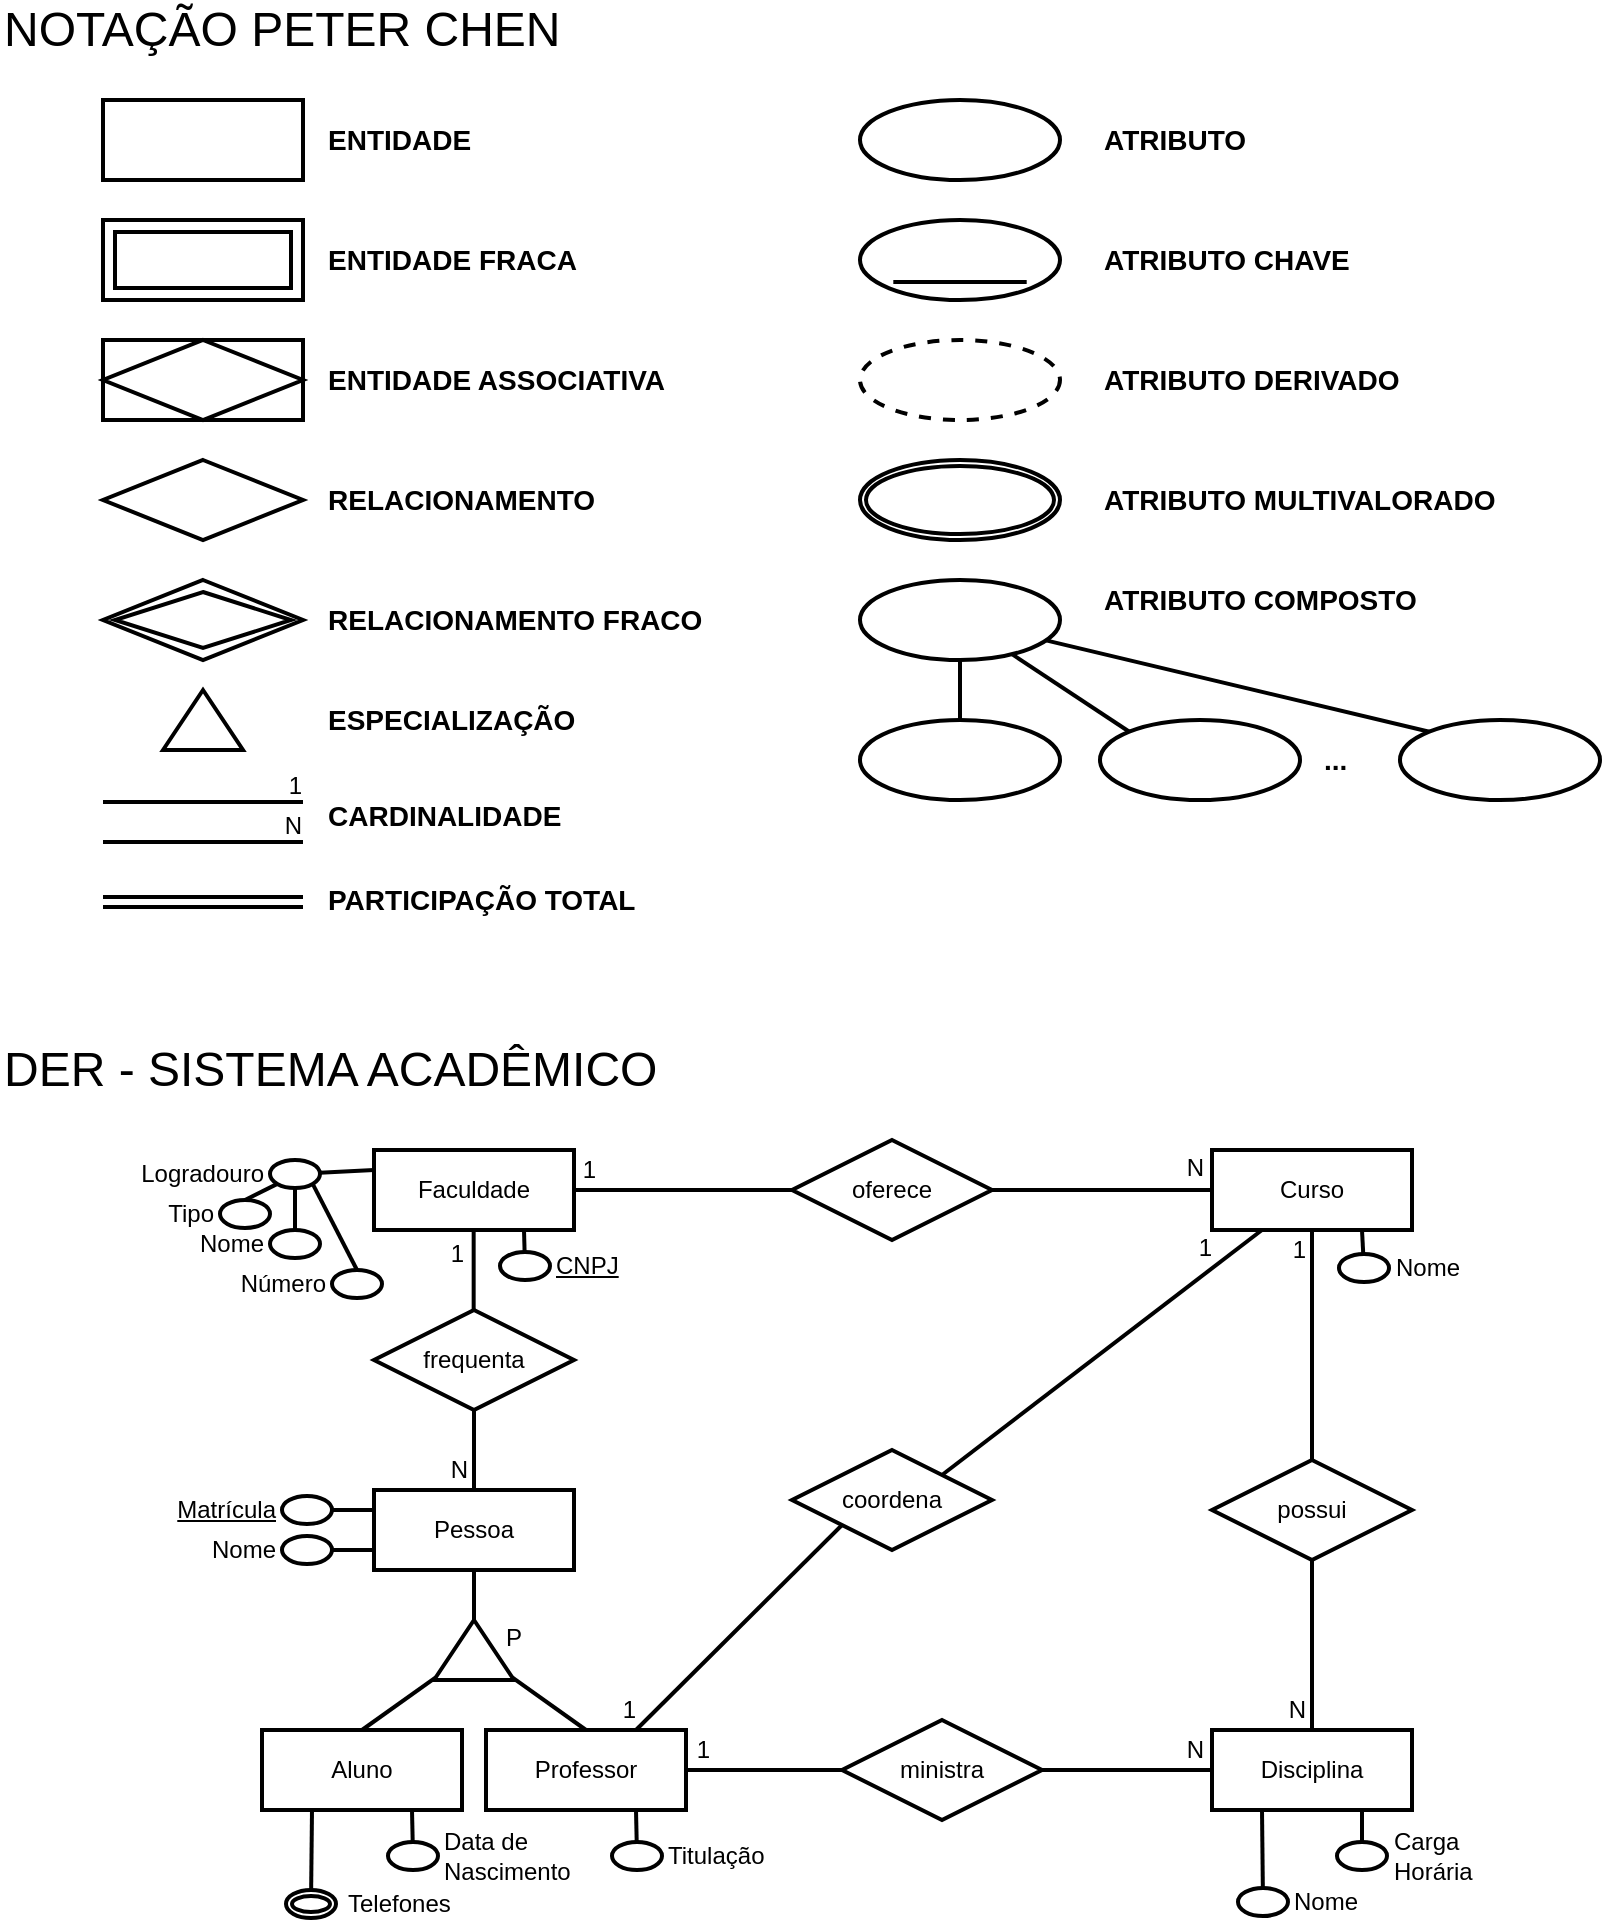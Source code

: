 <mxfile version="20.3.2" type="github" pages="2">
  <diagram id="R2lEEEUBdFMjLlhIrx00" name="Page-1">
    <mxGraphModel dx="1038" dy="547" grid="1" gridSize="10" guides="1" tooltips="1" connect="1" arrows="1" fold="1" page="1" pageScale="1" pageWidth="850" pageHeight="1100" math="0" shadow="0" extFonts="Permanent Marker^https://fonts.googleapis.com/css?family=Permanent+Marker">
      <root>
        <mxCell id="0" />
        <mxCell id="1" parent="0" />
        <mxCell id="xJnIrRIf_URgN7wCy2Ms-1" value="NOTAÇÃO PETER CHEN" style="text;html=1;strokeColor=none;fillColor=none;align=left;verticalAlign=middle;whiteSpace=wrap;rounded=0;fontSize=24;" parent="1" vertex="1">
          <mxGeometry x="10" y="20" width="310" height="30" as="geometry" />
        </mxCell>
        <mxCell id="xJnIrRIf_URgN7wCy2Ms-2" value="" style="rounded=0;whiteSpace=wrap;html=1;fontSize=18;align=left;strokeWidth=2;" parent="1" vertex="1">
          <mxGeometry x="61.5" y="70" width="100" height="40" as="geometry" />
        </mxCell>
        <mxCell id="xJnIrRIf_URgN7wCy2Ms-3" value="&lt;font style=&quot;font-size: 14px;&quot;&gt;ENTIDADE&lt;/font&gt;" style="text;html=1;strokeColor=none;fillColor=none;align=left;verticalAlign=middle;whiteSpace=wrap;rounded=0;fontSize=14;fontStyle=1" parent="1" vertex="1">
          <mxGeometry x="171.5" y="80" width="100" height="20" as="geometry" />
        </mxCell>
        <mxCell id="xJnIrRIf_URgN7wCy2Ms-6" value="&lt;font style=&quot;font-size: 14px&quot;&gt;ENTIDADE FRACA&lt;/font&gt;" style="text;html=1;strokeColor=none;fillColor=none;align=left;verticalAlign=middle;whiteSpace=wrap;rounded=0;fontSize=14;fontStyle=1" parent="1" vertex="1">
          <mxGeometry x="171.5" y="140" width="140" height="20" as="geometry" />
        </mxCell>
        <mxCell id="xJnIrRIf_URgN7wCy2Ms-7" value="" style="shape=ext;margin=3;double=1;whiteSpace=wrap;html=1;align=center;rounded=0;shadow=0;glass=0;sketch=0;fontSize=14;strokeWidth=2;gradientColor=none;" parent="1" vertex="1">
          <mxGeometry x="61.5" y="130" width="100" height="40" as="geometry" />
        </mxCell>
        <mxCell id="xJnIrRIf_URgN7wCy2Ms-8" value="" style="shape=associativeEntity;whiteSpace=wrap;html=1;align=center;rounded=0;shadow=0;glass=0;sketch=0;fontSize=14;strokeWidth=2;gradientColor=none;" parent="1" vertex="1">
          <mxGeometry x="61.5" y="190" width="100" height="40" as="geometry" />
        </mxCell>
        <mxCell id="xJnIrRIf_URgN7wCy2Ms-9" value="&lt;font style=&quot;font-size: 14px&quot;&gt;ENTIDADE ASSOCIATIVA&lt;/font&gt;" style="text;html=1;strokeColor=none;fillColor=none;align=left;verticalAlign=middle;whiteSpace=wrap;rounded=0;fontSize=14;fontStyle=1" parent="1" vertex="1">
          <mxGeometry x="171.5" y="200" width="200" height="20" as="geometry" />
        </mxCell>
        <mxCell id="xJnIrRIf_URgN7wCy2Ms-10" value="" style="shape=rhombus;perimeter=rhombusPerimeter;whiteSpace=wrap;html=1;align=center;rounded=0;shadow=0;glass=0;sketch=0;fontSize=24;strokeWidth=2;gradientColor=none;" parent="1" vertex="1">
          <mxGeometry x="61.5" y="250" width="100" height="40" as="geometry" />
        </mxCell>
        <mxCell id="xJnIrRIf_URgN7wCy2Ms-11" value="RELACIONAMENTO" style="text;html=1;strokeColor=none;fillColor=none;align=left;verticalAlign=middle;whiteSpace=wrap;rounded=0;fontSize=14;fontStyle=1" parent="1" vertex="1">
          <mxGeometry x="171.5" y="260" width="200" height="20" as="geometry" />
        </mxCell>
        <mxCell id="xJnIrRIf_URgN7wCy2Ms-12" value="" style="shape=rhombus;double=1;perimeter=rhombusPerimeter;whiteSpace=wrap;html=1;align=center;rounded=0;shadow=0;glass=0;sketch=0;fontSize=24;strokeWidth=2;gradientColor=none;" parent="1" vertex="1">
          <mxGeometry x="61.5" y="310" width="100" height="40" as="geometry" />
        </mxCell>
        <mxCell id="xJnIrRIf_URgN7wCy2Ms-13" value="RELACIONAMENTO FRACO" style="text;html=1;strokeColor=none;fillColor=none;align=left;verticalAlign=middle;whiteSpace=wrap;rounded=0;fontSize=14;fontStyle=1" parent="1" vertex="1">
          <mxGeometry x="171.5" y="320" width="200" height="20" as="geometry" />
        </mxCell>
        <mxCell id="xJnIrRIf_URgN7wCy2Ms-14" value="" style="endArrow=none;html=1;rounded=0;fontSize=24;strokeWidth=2;" parent="1" edge="1">
          <mxGeometry relative="1" as="geometry">
            <mxPoint x="61.5" y="421" as="sourcePoint" />
            <mxPoint x="161.5" y="421" as="targetPoint" />
          </mxGeometry>
        </mxCell>
        <mxCell id="xJnIrRIf_URgN7wCy2Ms-15" value="1" style="resizable=0;html=1;align=right;verticalAlign=bottom;" parent="xJnIrRIf_URgN7wCy2Ms-14" connectable="0" vertex="1">
          <mxGeometry x="1" relative="1" as="geometry" />
        </mxCell>
        <mxCell id="xJnIrRIf_URgN7wCy2Ms-16" value="" style="endArrow=none;html=1;rounded=0;fontSize=24;strokeWidth=2;" parent="1" edge="1">
          <mxGeometry relative="1" as="geometry">
            <mxPoint x="61.5" y="441" as="sourcePoint" />
            <mxPoint x="161.5" y="441" as="targetPoint" />
          </mxGeometry>
        </mxCell>
        <mxCell id="xJnIrRIf_URgN7wCy2Ms-17" value="N" style="resizable=0;html=1;align=right;verticalAlign=bottom;" parent="xJnIrRIf_URgN7wCy2Ms-16" connectable="0" vertex="1">
          <mxGeometry x="1" relative="1" as="geometry" />
        </mxCell>
        <mxCell id="xJnIrRIf_URgN7wCy2Ms-18" value="CARDINALIDADE" style="text;html=1;strokeColor=none;fillColor=none;align=left;verticalAlign=middle;whiteSpace=wrap;rounded=0;fontSize=14;fontStyle=1" parent="1" vertex="1">
          <mxGeometry x="171.5" y="418" width="200" height="20" as="geometry" />
        </mxCell>
        <mxCell id="xJnIrRIf_URgN7wCy2Ms-19" value="" style="shape=link;html=1;rounded=0;fontSize=24;strokeWidth=2;" parent="1" edge="1">
          <mxGeometry relative="1" as="geometry">
            <mxPoint x="61.5" y="471" as="sourcePoint" />
            <mxPoint x="161.5" y="471" as="targetPoint" />
          </mxGeometry>
        </mxCell>
        <mxCell id="xJnIrRIf_URgN7wCy2Ms-21" value="PARTICIPAÇÃO TOTAL" style="text;html=1;strokeColor=none;fillColor=none;align=left;verticalAlign=middle;whiteSpace=wrap;rounded=0;fontSize=14;fontStyle=1" parent="1" vertex="1">
          <mxGeometry x="171.5" y="460" width="200" height="20" as="geometry" />
        </mxCell>
        <mxCell id="xJnIrRIf_URgN7wCy2Ms-22" value="" style="ellipse;whiteSpace=wrap;html=1;align=center;rounded=0;shadow=0;glass=0;sketch=0;fontSize=24;strokeWidth=2;gradientColor=none;" parent="1" vertex="1">
          <mxGeometry x="440" y="70" width="100" height="40" as="geometry" />
        </mxCell>
        <mxCell id="xJnIrRIf_URgN7wCy2Ms-23" value="&amp;nbsp; &amp;nbsp; &amp;nbsp; &amp;nbsp; &amp;nbsp;&amp;nbsp;" style="ellipse;whiteSpace=wrap;html=1;align=center;fontStyle=4;rounded=0;shadow=0;glass=0;sketch=0;fontSize=24;strokeWidth=2;gradientColor=none;" parent="1" vertex="1">
          <mxGeometry x="440" y="130" width="100" height="40" as="geometry" />
        </mxCell>
        <mxCell id="xJnIrRIf_URgN7wCy2Ms-24" value="" style="ellipse;whiteSpace=wrap;html=1;align=center;dashed=1;rounded=0;shadow=0;glass=0;sketch=0;fontSize=24;strokeWidth=2;gradientColor=none;" parent="1" vertex="1">
          <mxGeometry x="440" y="190" width="100" height="40" as="geometry" />
        </mxCell>
        <mxCell id="xJnIrRIf_URgN7wCy2Ms-25" value="" style="ellipse;shape=doubleEllipse;margin=3;whiteSpace=wrap;html=1;align=center;rounded=0;shadow=0;glass=0;sketch=0;fontSize=24;strokeWidth=2;gradientColor=none;" parent="1" vertex="1">
          <mxGeometry x="440" y="250" width="100" height="40" as="geometry" />
        </mxCell>
        <mxCell id="xJnIrRIf_URgN7wCy2Ms-30" style="edgeStyle=orthogonalEdgeStyle;rounded=0;orthogonalLoop=1;jettySize=auto;html=1;entryX=0.5;entryY=0;entryDx=0;entryDy=0;fontSize=24;strokeWidth=2;endArrow=none;endFill=0;" parent="1" source="xJnIrRIf_URgN7wCy2Ms-26" target="xJnIrRIf_URgN7wCy2Ms-27" edge="1">
          <mxGeometry relative="1" as="geometry" />
        </mxCell>
        <mxCell id="xJnIrRIf_URgN7wCy2Ms-31" style="rounded=0;orthogonalLoop=1;jettySize=auto;html=1;entryX=0;entryY=0;entryDx=0;entryDy=0;fontSize=24;endArrow=none;endFill=0;strokeWidth=2;" parent="1" source="xJnIrRIf_URgN7wCy2Ms-26" target="xJnIrRIf_URgN7wCy2Ms-28" edge="1">
          <mxGeometry relative="1" as="geometry" />
        </mxCell>
        <mxCell id="xJnIrRIf_URgN7wCy2Ms-32" style="edgeStyle=none;rounded=0;orthogonalLoop=1;jettySize=auto;html=1;entryX=0;entryY=0;entryDx=0;entryDy=0;fontSize=24;endArrow=none;endFill=0;strokeWidth=2;" parent="1" source="xJnIrRIf_URgN7wCy2Ms-26" target="xJnIrRIf_URgN7wCy2Ms-29" edge="1">
          <mxGeometry relative="1" as="geometry" />
        </mxCell>
        <mxCell id="xJnIrRIf_URgN7wCy2Ms-26" value="" style="ellipse;whiteSpace=wrap;html=1;align=center;rounded=0;shadow=0;glass=0;sketch=0;fontSize=24;strokeWidth=2;gradientColor=none;" parent="1" vertex="1">
          <mxGeometry x="440" y="310" width="100" height="40" as="geometry" />
        </mxCell>
        <mxCell id="xJnIrRIf_URgN7wCy2Ms-27" value="" style="ellipse;whiteSpace=wrap;html=1;align=center;rounded=0;shadow=0;glass=0;sketch=0;fontSize=24;strokeWidth=2;gradientColor=none;" parent="1" vertex="1">
          <mxGeometry x="440" y="380" width="100" height="40" as="geometry" />
        </mxCell>
        <mxCell id="xJnIrRIf_URgN7wCy2Ms-28" value="" style="ellipse;whiteSpace=wrap;html=1;align=center;rounded=0;shadow=0;glass=0;sketch=0;fontSize=24;strokeWidth=2;gradientColor=none;" parent="1" vertex="1">
          <mxGeometry x="560" y="380" width="100" height="40" as="geometry" />
        </mxCell>
        <mxCell id="xJnIrRIf_URgN7wCy2Ms-29" value="" style="ellipse;whiteSpace=wrap;html=1;align=center;rounded=0;shadow=0;glass=0;sketch=0;fontSize=24;strokeWidth=2;gradientColor=none;" parent="1" vertex="1">
          <mxGeometry x="710" y="380" width="100" height="40" as="geometry" />
        </mxCell>
        <mxCell id="xJnIrRIf_URgN7wCy2Ms-33" value="&lt;font style=&quot;font-size: 14px&quot;&gt;ATRIBUTO&lt;/font&gt;" style="text;html=1;strokeColor=none;fillColor=none;align=left;verticalAlign=middle;whiteSpace=wrap;rounded=0;fontSize=14;fontStyle=1" parent="1" vertex="1">
          <mxGeometry x="560" y="80" width="100" height="20" as="geometry" />
        </mxCell>
        <mxCell id="xJnIrRIf_URgN7wCy2Ms-34" value="&lt;font style=&quot;font-size: 14px&quot;&gt;ATRIBUTO CHAVE&lt;/font&gt;" style="text;html=1;strokeColor=none;fillColor=none;align=left;verticalAlign=middle;whiteSpace=wrap;rounded=0;fontSize=14;fontStyle=1" parent="1" vertex="1">
          <mxGeometry x="560" y="140" width="160" height="20" as="geometry" />
        </mxCell>
        <mxCell id="xJnIrRIf_URgN7wCy2Ms-35" value="&lt;font style=&quot;font-size: 14px&quot;&gt;ATRIBUTO DERIVADO&lt;/font&gt;" style="text;html=1;strokeColor=none;fillColor=none;align=left;verticalAlign=middle;whiteSpace=wrap;rounded=0;fontSize=14;fontStyle=1" parent="1" vertex="1">
          <mxGeometry x="560" y="200" width="160" height="20" as="geometry" />
        </mxCell>
        <mxCell id="xJnIrRIf_URgN7wCy2Ms-36" value="&lt;font style=&quot;font-size: 14px&quot;&gt;ATRIBUTO MULTIVALORADO&lt;/font&gt;" style="text;html=1;strokeColor=none;fillColor=none;align=left;verticalAlign=middle;whiteSpace=wrap;rounded=0;fontSize=14;fontStyle=1" parent="1" vertex="1">
          <mxGeometry x="560" y="260" width="200" height="20" as="geometry" />
        </mxCell>
        <mxCell id="xJnIrRIf_URgN7wCy2Ms-37" value="&lt;font style=&quot;font-size: 14px&quot;&gt;ATRIBUTO COMPOSTO&lt;/font&gt;" style="text;html=1;strokeColor=none;fillColor=none;align=left;verticalAlign=middle;whiteSpace=wrap;rounded=0;fontSize=14;fontStyle=1" parent="1" vertex="1">
          <mxGeometry x="560" y="310" width="200" height="20" as="geometry" />
        </mxCell>
        <mxCell id="xJnIrRIf_URgN7wCy2Ms-38" value="&lt;font style=&quot;font-size: 14px&quot;&gt;...&lt;/font&gt;" style="text;html=1;strokeColor=none;fillColor=none;align=left;verticalAlign=middle;whiteSpace=wrap;rounded=0;fontSize=14;fontStyle=1" parent="1" vertex="1">
          <mxGeometry x="670" y="390" width="20" height="20" as="geometry" />
        </mxCell>
        <mxCell id="xJnIrRIf_URgN7wCy2Ms-39" value="&lt;font style=&quot;font-size: 12px;&quot;&gt;Faculdade&lt;/font&gt;" style="rounded=0;whiteSpace=wrap;html=1;fontSize=12;align=center;strokeWidth=2;" parent="1" vertex="1">
          <mxGeometry x="197" y="595" width="100" height="40" as="geometry" />
        </mxCell>
        <mxCell id="xJnIrRIf_URgN7wCy2Ms-42" style="edgeStyle=none;rounded=0;orthogonalLoop=1;jettySize=auto;html=1;entryX=0;entryY=0.25;entryDx=0;entryDy=0;fontSize=14;endArrow=none;endFill=0;strokeWidth=2;" parent="1" source="xJnIrRIf_URgN7wCy2Ms-40" target="xJnIrRIf_URgN7wCy2Ms-39" edge="1">
          <mxGeometry relative="1" as="geometry" />
        </mxCell>
        <mxCell id="xJnIrRIf_URgN7wCy2Ms-46" style="edgeStyle=none;rounded=0;orthogonalLoop=1;jettySize=auto;html=1;exitX=0;exitY=1;exitDx=0;exitDy=0;entryX=0.5;entryY=0;entryDx=0;entryDy=0;fontSize=12;endArrow=none;endFill=0;strokeWidth=2;" parent="1" source="xJnIrRIf_URgN7wCy2Ms-40" target="xJnIrRIf_URgN7wCy2Ms-43" edge="1">
          <mxGeometry relative="1" as="geometry" />
        </mxCell>
        <mxCell id="xJnIrRIf_URgN7wCy2Ms-47" style="edgeStyle=none;rounded=0;orthogonalLoop=1;jettySize=auto;html=1;exitX=0.5;exitY=1;exitDx=0;exitDy=0;entryX=0.5;entryY=0;entryDx=0;entryDy=0;fontSize=12;endArrow=none;endFill=0;strokeWidth=2;" parent="1" source="xJnIrRIf_URgN7wCy2Ms-40" target="xJnIrRIf_URgN7wCy2Ms-44" edge="1">
          <mxGeometry relative="1" as="geometry" />
        </mxCell>
        <mxCell id="xJnIrRIf_URgN7wCy2Ms-48" style="edgeStyle=none;rounded=0;orthogonalLoop=1;jettySize=auto;html=1;exitX=1;exitY=1;exitDx=0;exitDy=0;entryX=0.5;entryY=0;entryDx=0;entryDy=0;fontSize=12;endArrow=none;endFill=0;strokeWidth=2;" parent="1" source="xJnIrRIf_URgN7wCy2Ms-40" target="xJnIrRIf_URgN7wCy2Ms-45" edge="1">
          <mxGeometry relative="1" as="geometry" />
        </mxCell>
        <mxCell id="xJnIrRIf_URgN7wCy2Ms-40" value="Logradouro" style="ellipse;whiteSpace=wrap;align=right;rounded=0;shadow=0;glass=0;sketch=0;fontSize=12;strokeWidth=2;gradientColor=none;spacingRight=26;spacingBottom=0;" parent="1" vertex="1">
          <mxGeometry x="145" y="600" width="25" height="14" as="geometry" />
        </mxCell>
        <mxCell id="xJnIrRIf_URgN7wCy2Ms-43" value="Tipo" style="ellipse;whiteSpace=wrap;align=right;rounded=0;shadow=0;glass=0;sketch=0;fontSize=12;strokeWidth=2;gradientColor=none;spacingRight=26;spacingBottom=0;" parent="1" vertex="1">
          <mxGeometry x="120" y="620" width="25" height="14" as="geometry" />
        </mxCell>
        <mxCell id="xJnIrRIf_URgN7wCy2Ms-44" value="Nome" style="ellipse;whiteSpace=wrap;align=right;rounded=0;shadow=0;glass=0;sketch=0;fontSize=12;strokeWidth=2;gradientColor=none;spacingRight=26;spacingBottom=0;" parent="1" vertex="1">
          <mxGeometry x="145" y="635" width="25" height="14" as="geometry" />
        </mxCell>
        <mxCell id="xJnIrRIf_URgN7wCy2Ms-45" value="Número" style="ellipse;whiteSpace=wrap;align=right;rounded=0;shadow=0;glass=0;sketch=0;fontSize=12;strokeWidth=2;gradientColor=none;spacingRight=26;spacingBottom=0;" parent="1" vertex="1">
          <mxGeometry x="176" y="655" width="25" height="14" as="geometry" />
        </mxCell>
        <mxCell id="xJnIrRIf_URgN7wCy2Ms-50" style="edgeStyle=none;rounded=0;orthogonalLoop=1;jettySize=auto;html=1;entryX=0.75;entryY=1;entryDx=0;entryDy=0;fontSize=12;endArrow=none;endFill=0;strokeWidth=2;" parent="1" source="xJnIrRIf_URgN7wCy2Ms-49" target="xJnIrRIf_URgN7wCy2Ms-39" edge="1">
          <mxGeometry relative="1" as="geometry" />
        </mxCell>
        <mxCell id="xJnIrRIf_URgN7wCy2Ms-49" value="CNPJ" style="ellipse;whiteSpace=wrap;align=left;rounded=0;shadow=0;glass=0;sketch=0;fontSize=12;strokeWidth=2;gradientColor=none;spacingRight=0;spacingBottom=0;spacingLeft=26;fontStyle=4" parent="1" vertex="1">
          <mxGeometry x="260" y="646" width="25" height="14" as="geometry" />
        </mxCell>
        <mxCell id="xJnIrRIf_URgN7wCy2Ms-51" value="frequenta" style="shape=rhombus;perimeter=rhombusPerimeter;align=center;rounded=0;shadow=0;glass=0;sketch=0;fontSize=12;strokeWidth=2;gradientColor=none;whiteSpace=wrap;" parent="1" vertex="1">
          <mxGeometry x="197" y="675" width="100" height="50" as="geometry" />
        </mxCell>
        <mxCell id="xJnIrRIf_URgN7wCy2Ms-53" value="" style="endArrow=none;html=1;rounded=0;fontSize=12;strokeWidth=2;entryX=0.5;entryY=1;entryDx=0;entryDy=0;exitX=0.5;exitY=0;exitDx=0;exitDy=0;" parent="1" edge="1">
          <mxGeometry relative="1" as="geometry">
            <mxPoint x="246.83" y="675" as="sourcePoint" />
            <mxPoint x="246.83" y="635" as="targetPoint" />
          </mxGeometry>
        </mxCell>
        <mxCell id="xJnIrRIf_URgN7wCy2Ms-54" value="1" style="resizable=0;html=1;align=right;verticalAlign=bottom;" parent="xJnIrRIf_URgN7wCy2Ms-53" connectable="0" vertex="1">
          <mxGeometry x="1" relative="1" as="geometry">
            <mxPoint x="-4" y="20" as="offset" />
          </mxGeometry>
        </mxCell>
        <mxCell id="xJnIrRIf_URgN7wCy2Ms-59" value="" style="edgeStyle=none;rounded=0;orthogonalLoop=1;jettySize=auto;html=1;fontSize=12;endArrow=none;endFill=0;strokeWidth=2;" parent="1" source="xJnIrRIf_URgN7wCy2Ms-56" target="xJnIrRIf_URgN7wCy2Ms-51" edge="1">
          <mxGeometry relative="1" as="geometry" />
        </mxCell>
        <mxCell id="xJnIrRIf_URgN7wCy2Ms-56" value="&lt;font style=&quot;font-size: 12px&quot;&gt;Pessoa&lt;/font&gt;" style="rounded=0;whiteSpace=wrap;html=1;fontSize=12;align=center;strokeWidth=2;" parent="1" vertex="1">
          <mxGeometry x="197" y="765" width="100" height="40" as="geometry" />
        </mxCell>
        <mxCell id="xJnIrRIf_URgN7wCy2Ms-57" value="" style="endArrow=none;html=1;rounded=0;fontSize=12;strokeWidth=2;exitX=0.5;exitY=1;exitDx=0;exitDy=0;entryX=0.5;entryY=0;entryDx=0;entryDy=0;" parent="1" source="xJnIrRIf_URgN7wCy2Ms-51" target="xJnIrRIf_URgN7wCy2Ms-56" edge="1">
          <mxGeometry relative="1" as="geometry">
            <mxPoint x="266" y="755" as="sourcePoint" />
            <mxPoint x="426" y="755" as="targetPoint" />
          </mxGeometry>
        </mxCell>
        <mxCell id="xJnIrRIf_URgN7wCy2Ms-58" value="N" style="resizable=0;html=1;align=right;verticalAlign=bottom;" parent="xJnIrRIf_URgN7wCy2Ms-57" connectable="0" vertex="1">
          <mxGeometry x="1" relative="1" as="geometry">
            <mxPoint x="-3" y="-2" as="offset" />
          </mxGeometry>
        </mxCell>
        <mxCell id="xJnIrRIf_URgN7wCy2Ms-61" style="edgeStyle=none;rounded=0;orthogonalLoop=1;jettySize=auto;html=1;exitX=1;exitY=0.5;exitDx=0;exitDy=0;entryX=0;entryY=0.25;entryDx=0;entryDy=0;fontSize=12;endArrow=none;endFill=0;strokeWidth=2;" parent="1" source="xJnIrRIf_URgN7wCy2Ms-60" target="xJnIrRIf_URgN7wCy2Ms-56" edge="1">
          <mxGeometry relative="1" as="geometry" />
        </mxCell>
        <mxCell id="xJnIrRIf_URgN7wCy2Ms-60" value="Matrícula" style="ellipse;whiteSpace=wrap;align=right;rounded=0;shadow=0;glass=0;sketch=0;fontSize=12;strokeWidth=2;gradientColor=none;spacingRight=26;spacingBottom=0;fontStyle=4" parent="1" vertex="1">
          <mxGeometry x="151" y="768" width="25" height="14" as="geometry" />
        </mxCell>
        <mxCell id="xJnIrRIf_URgN7wCy2Ms-63" style="edgeStyle=none;rounded=0;orthogonalLoop=1;jettySize=auto;html=1;entryX=0;entryY=0.75;entryDx=0;entryDy=0;fontSize=12;endArrow=none;endFill=0;strokeWidth=2;" parent="1" source="xJnIrRIf_URgN7wCy2Ms-62" target="xJnIrRIf_URgN7wCy2Ms-56" edge="1">
          <mxGeometry relative="1" as="geometry" />
        </mxCell>
        <mxCell id="xJnIrRIf_URgN7wCy2Ms-62" value="Nome" style="ellipse;whiteSpace=wrap;align=right;rounded=0;shadow=0;glass=0;sketch=0;fontSize=12;strokeWidth=2;gradientColor=none;spacingRight=26;spacingBottom=0;fontStyle=0" parent="1" vertex="1">
          <mxGeometry x="151" y="788" width="25" height="14" as="geometry" />
        </mxCell>
        <mxCell id="xJnIrRIf_URgN7wCy2Ms-67" value="DER - SISTEMA ACADÊMICO" style="text;html=1;strokeColor=none;fillColor=none;align=left;verticalAlign=middle;whiteSpace=wrap;rounded=0;fontSize=24;" parent="1" vertex="1">
          <mxGeometry x="10" y="540" width="350" height="30" as="geometry" />
        </mxCell>
        <mxCell id="xJnIrRIf_URgN7wCy2Ms-68" value="" style="triangle;whiteSpace=wrap;html=1;rounded=0;shadow=0;glass=0;sketch=0;fontSize=12;strokeWidth=2;gradientColor=none;align=right;rotation=270;" parent="1" vertex="1">
          <mxGeometry x="96.5" y="360" width="30" height="40" as="geometry" />
        </mxCell>
        <mxCell id="xJnIrRIf_URgN7wCy2Ms-69" value="ESPECIALIZAÇÃO" style="text;html=1;strokeColor=none;fillColor=none;align=left;verticalAlign=middle;whiteSpace=wrap;rounded=0;fontSize=14;fontStyle=1" parent="1" vertex="1">
          <mxGeometry x="171.5" y="370" width="200" height="20" as="geometry" />
        </mxCell>
        <mxCell id="xJnIrRIf_URgN7wCy2Ms-70" value="oferece" style="shape=rhombus;perimeter=rhombusPerimeter;align=center;rounded=0;shadow=0;glass=0;sketch=0;fontSize=12;strokeWidth=2;gradientColor=none;whiteSpace=wrap;" parent="1" vertex="1">
          <mxGeometry x="406" y="590" width="100" height="50" as="geometry" />
        </mxCell>
        <mxCell id="xJnIrRIf_URgN7wCy2Ms-71" value="Curso" style="rounded=0;whiteSpace=wrap;html=1;fontSize=12;align=center;strokeWidth=2;" parent="1" vertex="1">
          <mxGeometry x="616" y="595" width="100" height="40" as="geometry" />
        </mxCell>
        <mxCell id="xJnIrRIf_URgN7wCy2Ms-72" value="coordena" style="shape=rhombus;perimeter=rhombusPerimeter;align=center;rounded=0;shadow=0;glass=0;sketch=0;fontSize=12;strokeWidth=2;gradientColor=none;whiteSpace=wrap;" parent="1" vertex="1">
          <mxGeometry x="406" y="745" width="100" height="50" as="geometry" />
        </mxCell>
        <mxCell id="xJnIrRIf_URgN7wCy2Ms-73" value="possui" style="shape=rhombus;perimeter=rhombusPerimeter;align=center;rounded=0;shadow=0;glass=0;sketch=0;fontSize=12;strokeWidth=2;gradientColor=none;whiteSpace=wrap;" parent="1" vertex="1">
          <mxGeometry x="616" y="750" width="100" height="50" as="geometry" />
        </mxCell>
        <mxCell id="xJnIrRIf_URgN7wCy2Ms-99" value="" style="edgeStyle=none;rounded=0;orthogonalLoop=1;jettySize=auto;html=1;fontSize=12;endArrow=none;endFill=0;strokeWidth=2;" parent="1" source="xJnIrRIf_URgN7wCy2Ms-74" target="xJnIrRIf_URgN7wCy2Ms-73" edge="1">
          <mxGeometry relative="1" as="geometry" />
        </mxCell>
        <mxCell id="xJnIrRIf_URgN7wCy2Ms-74" value="Disciplina" style="rounded=0;whiteSpace=wrap;html=1;fontSize=12;align=center;strokeWidth=2;" parent="1" vertex="1">
          <mxGeometry x="616" y="885" width="100" height="40" as="geometry" />
        </mxCell>
        <mxCell id="xJnIrRIf_URgN7wCy2Ms-76" style="edgeStyle=none;rounded=0;orthogonalLoop=1;jettySize=auto;html=1;entryX=0.5;entryY=1;entryDx=0;entryDy=0;fontSize=12;endArrow=none;endFill=0;strokeWidth=2;" parent="1" source="xJnIrRIf_URgN7wCy2Ms-75" target="xJnIrRIf_URgN7wCy2Ms-56" edge="1">
          <mxGeometry relative="1" as="geometry" />
        </mxCell>
        <mxCell id="xJnIrRIf_URgN7wCy2Ms-78" style="edgeStyle=none;rounded=0;orthogonalLoop=1;jettySize=auto;html=1;entryX=0.5;entryY=0;entryDx=0;entryDy=0;fontSize=12;endArrow=none;endFill=0;strokeWidth=2;" parent="1" source="xJnIrRIf_URgN7wCy2Ms-75" target="xJnIrRIf_URgN7wCy2Ms-77" edge="1">
          <mxGeometry relative="1" as="geometry" />
        </mxCell>
        <mxCell id="xJnIrRIf_URgN7wCy2Ms-80" style="edgeStyle=none;rounded=0;orthogonalLoop=1;jettySize=auto;html=1;entryX=0.5;entryY=0;entryDx=0;entryDy=0;fontSize=12;endArrow=none;endFill=0;strokeWidth=2;" parent="1" source="xJnIrRIf_URgN7wCy2Ms-75" target="xJnIrRIf_URgN7wCy2Ms-79" edge="1">
          <mxGeometry relative="1" as="geometry" />
        </mxCell>
        <mxCell id="xJnIrRIf_URgN7wCy2Ms-75" value="" style="triangle;whiteSpace=wrap;html=1;rounded=0;shadow=0;glass=0;sketch=0;fontSize=12;strokeWidth=2;gradientColor=none;align=center;rotation=270;" parent="1" vertex="1">
          <mxGeometry x="232" y="825" width="30" height="40" as="geometry" />
        </mxCell>
        <mxCell id="xJnIrRIf_URgN7wCy2Ms-77" value="&lt;font style=&quot;font-size: 12px&quot;&gt;Aluno&lt;/font&gt;" style="rounded=0;whiteSpace=wrap;html=1;fontSize=12;align=center;strokeWidth=2;" parent="1" vertex="1">
          <mxGeometry x="141" y="885" width="100" height="40" as="geometry" />
        </mxCell>
        <mxCell id="xJnIrRIf_URgN7wCy2Ms-79" value="Professor" style="rounded=0;whiteSpace=wrap;html=1;fontSize=12;align=center;strokeWidth=2;" parent="1" vertex="1">
          <mxGeometry x="253" y="885" width="100" height="40" as="geometry" />
        </mxCell>
        <mxCell id="xJnIrRIf_URgN7wCy2Ms-81" value="" style="endArrow=none;html=1;rounded=0;fontSize=12;strokeWidth=2;exitX=0;exitY=1;exitDx=0;exitDy=0;entryX=0.75;entryY=0;entryDx=0;entryDy=0;" parent="1" source="xJnIrRIf_URgN7wCy2Ms-72" target="xJnIrRIf_URgN7wCy2Ms-79" edge="1">
          <mxGeometry relative="1" as="geometry">
            <mxPoint x="446" y="835" as="sourcePoint" />
            <mxPoint x="606" y="835" as="targetPoint" />
          </mxGeometry>
        </mxCell>
        <mxCell id="xJnIrRIf_URgN7wCy2Ms-82" value="1" style="resizable=0;html=1;align=right;verticalAlign=bottom;" parent="xJnIrRIf_URgN7wCy2Ms-81" connectable="0" vertex="1">
          <mxGeometry x="1" relative="1" as="geometry">
            <mxPoint x="1" y="-2" as="offset" />
          </mxGeometry>
        </mxCell>
        <mxCell id="xJnIrRIf_URgN7wCy2Ms-83" value="P" style="text;html=1;strokeColor=none;fillColor=none;align=center;verticalAlign=middle;whiteSpace=wrap;rounded=0;shadow=0;glass=0;sketch=0;fontSize=12;" parent="1" vertex="1">
          <mxGeometry x="257" y="829" width="20" height="20" as="geometry" />
        </mxCell>
        <mxCell id="xJnIrRIf_URgN7wCy2Ms-84" value="" style="endArrow=none;html=1;rounded=0;fontSize=12;strokeWidth=2;entryX=0.25;entryY=1;entryDx=0;entryDy=0;exitX=1;exitY=0;exitDx=0;exitDy=0;" parent="1" source="xJnIrRIf_URgN7wCy2Ms-72" target="xJnIrRIf_URgN7wCy2Ms-71" edge="1">
          <mxGeometry relative="1" as="geometry">
            <mxPoint x="476" y="665" as="sourcePoint" />
            <mxPoint x="636" y="665" as="targetPoint" />
          </mxGeometry>
        </mxCell>
        <mxCell id="xJnIrRIf_URgN7wCy2Ms-85" value="1" style="resizable=0;html=1;align=right;verticalAlign=bottom;" parent="xJnIrRIf_URgN7wCy2Ms-84" connectable="0" vertex="1">
          <mxGeometry x="1" relative="1" as="geometry">
            <mxPoint x="-24" y="17" as="offset" />
          </mxGeometry>
        </mxCell>
        <mxCell id="xJnIrRIf_URgN7wCy2Ms-86" value="" style="endArrow=none;html=1;rounded=0;fontSize=12;strokeWidth=2;exitX=1;exitY=0.5;exitDx=0;exitDy=0;entryX=0;entryY=0.5;entryDx=0;entryDy=0;" parent="1" source="xJnIrRIf_URgN7wCy2Ms-70" target="xJnIrRIf_URgN7wCy2Ms-71" edge="1">
          <mxGeometry relative="1" as="geometry">
            <mxPoint x="506" y="625" as="sourcePoint" />
            <mxPoint x="666" y="625" as="targetPoint" />
          </mxGeometry>
        </mxCell>
        <mxCell id="xJnIrRIf_URgN7wCy2Ms-87" value="N" style="resizable=0;html=1;align=right;verticalAlign=bottom;" parent="xJnIrRIf_URgN7wCy2Ms-86" connectable="0" vertex="1">
          <mxGeometry x="1" relative="1" as="geometry">
            <mxPoint x="-4" y="-3" as="offset" />
          </mxGeometry>
        </mxCell>
        <mxCell id="xJnIrRIf_URgN7wCy2Ms-88" value="" style="endArrow=none;html=1;rounded=0;fontSize=12;strokeWidth=2;entryX=0.5;entryY=1;entryDx=0;entryDy=0;exitX=0.5;exitY=0;exitDx=0;exitDy=0;" parent="1" source="xJnIrRIf_URgN7wCy2Ms-73" target="xJnIrRIf_URgN7wCy2Ms-71" edge="1">
          <mxGeometry relative="1" as="geometry">
            <mxPoint x="736" y="655" as="sourcePoint" />
            <mxPoint x="896" y="655" as="targetPoint" />
          </mxGeometry>
        </mxCell>
        <mxCell id="xJnIrRIf_URgN7wCy2Ms-89" value="1" style="resizable=0;html=1;align=right;verticalAlign=bottom;" parent="xJnIrRIf_URgN7wCy2Ms-88" connectable="0" vertex="1">
          <mxGeometry x="1" relative="1" as="geometry">
            <mxPoint x="-3" y="18" as="offset" />
          </mxGeometry>
        </mxCell>
        <mxCell id="xJnIrRIf_URgN7wCy2Ms-91" style="edgeStyle=none;rounded=0;orthogonalLoop=1;jettySize=auto;html=1;entryX=0.75;entryY=1;entryDx=0;entryDy=0;fontSize=12;endArrow=none;endFill=0;strokeWidth=2;" parent="1" source="xJnIrRIf_URgN7wCy2Ms-90" target="xJnIrRIf_URgN7wCy2Ms-71" edge="1">
          <mxGeometry relative="1" as="geometry" />
        </mxCell>
        <mxCell id="xJnIrRIf_URgN7wCy2Ms-90" value="Nome" style="ellipse;whiteSpace=wrap;align=left;rounded=0;shadow=0;glass=0;sketch=0;fontSize=12;strokeWidth=2;gradientColor=none;spacingRight=0;spacingBottom=0;spacingLeft=26;fontStyle=0" parent="1" vertex="1">
          <mxGeometry x="679.5" y="647" width="25" height="14" as="geometry" />
        </mxCell>
        <mxCell id="xJnIrRIf_URgN7wCy2Ms-92" value="" style="endArrow=none;html=1;rounded=0;fontSize=12;strokeWidth=2;exitX=0.5;exitY=1;exitDx=0;exitDy=0;" parent="1" source="xJnIrRIf_URgN7wCy2Ms-73" target="xJnIrRIf_URgN7wCy2Ms-74" edge="1">
          <mxGeometry relative="1" as="geometry">
            <mxPoint x="786" y="805" as="sourcePoint" />
            <mxPoint x="946" y="805" as="targetPoint" />
          </mxGeometry>
        </mxCell>
        <mxCell id="xJnIrRIf_URgN7wCy2Ms-93" value="N" style="resizable=0;html=1;align=right;verticalAlign=bottom;" parent="xJnIrRIf_URgN7wCy2Ms-92" connectable="0" vertex="1">
          <mxGeometry x="1" relative="1" as="geometry">
            <mxPoint x="-3" y="-2" as="offset" />
          </mxGeometry>
        </mxCell>
        <mxCell id="xJnIrRIf_URgN7wCy2Ms-94" value="" style="endArrow=none;html=1;rounded=0;fontSize=12;strokeWidth=2;entryX=1;entryY=0.5;entryDx=0;entryDy=0;exitX=0;exitY=0.5;exitDx=0;exitDy=0;" parent="1" source="xJnIrRIf_URgN7wCy2Ms-70" target="xJnIrRIf_URgN7wCy2Ms-39" edge="1">
          <mxGeometry relative="1" as="geometry">
            <mxPoint x="366" y="695" as="sourcePoint" />
            <mxPoint x="526" y="695" as="targetPoint" />
          </mxGeometry>
        </mxCell>
        <mxCell id="xJnIrRIf_URgN7wCy2Ms-95" value="1" style="resizable=0;html=1;align=right;verticalAlign=bottom;" parent="xJnIrRIf_URgN7wCy2Ms-94" connectable="0" vertex="1">
          <mxGeometry x="1" relative="1" as="geometry">
            <mxPoint x="11" y="-2" as="offset" />
          </mxGeometry>
        </mxCell>
        <mxCell id="xJnIrRIf_URgN7wCy2Ms-96" value="ministra" style="shape=rhombus;perimeter=rhombusPerimeter;align=center;rounded=0;shadow=0;glass=0;sketch=0;fontSize=12;strokeWidth=2;gradientColor=none;whiteSpace=wrap;" parent="1" vertex="1">
          <mxGeometry x="431" y="880" width="100" height="50" as="geometry" />
        </mxCell>
        <mxCell id="xJnIrRIf_URgN7wCy2Ms-97" value="" style="endArrow=none;html=1;rounded=0;fontSize=12;strokeWidth=2;exitX=1;exitY=0.5;exitDx=0;exitDy=0;" parent="1" source="xJnIrRIf_URgN7wCy2Ms-96" edge="1">
          <mxGeometry relative="1" as="geometry">
            <mxPoint x="536" y="925" as="sourcePoint" />
            <mxPoint x="616" y="905" as="targetPoint" />
          </mxGeometry>
        </mxCell>
        <mxCell id="xJnIrRIf_URgN7wCy2Ms-98" value="N" style="resizable=0;html=1;align=right;verticalAlign=bottom;" parent="xJnIrRIf_URgN7wCy2Ms-97" connectable="0" vertex="1">
          <mxGeometry x="1" relative="1" as="geometry">
            <mxPoint x="-4" y="-2" as="offset" />
          </mxGeometry>
        </mxCell>
        <mxCell id="xJnIrRIf_URgN7wCy2Ms-100" value="" style="endArrow=none;html=1;rounded=0;fontSize=12;strokeWidth=2;entryX=1;entryY=0.5;entryDx=0;entryDy=0;exitX=0;exitY=0.5;exitDx=0;exitDy=0;" parent="1" source="xJnIrRIf_URgN7wCy2Ms-96" target="xJnIrRIf_URgN7wCy2Ms-79" edge="1">
          <mxGeometry relative="1" as="geometry">
            <mxPoint x="176" y="965" as="sourcePoint" />
            <mxPoint x="336" y="965" as="targetPoint" />
          </mxGeometry>
        </mxCell>
        <mxCell id="xJnIrRIf_URgN7wCy2Ms-101" value="1" style="resizable=0;html=1;align=right;verticalAlign=bottom;" parent="xJnIrRIf_URgN7wCy2Ms-100" connectable="0" vertex="1">
          <mxGeometry x="1" relative="1" as="geometry">
            <mxPoint x="12" y="-2" as="offset" />
          </mxGeometry>
        </mxCell>
        <mxCell id="xJnIrRIf_URgN7wCy2Ms-103" style="edgeStyle=none;rounded=0;orthogonalLoop=1;jettySize=auto;html=1;entryX=0.75;entryY=1;entryDx=0;entryDy=0;fontSize=12;endArrow=none;endFill=0;strokeWidth=2;" parent="1" source="xJnIrRIf_URgN7wCy2Ms-102" target="xJnIrRIf_URgN7wCy2Ms-74" edge="1">
          <mxGeometry relative="1" as="geometry" />
        </mxCell>
        <mxCell id="xJnIrRIf_URgN7wCy2Ms-102" value="Carga Horária" style="ellipse;whiteSpace=wrap;align=left;rounded=0;shadow=0;glass=0;sketch=0;fontSize=12;strokeWidth=2;gradientColor=none;spacingRight=0;spacingBottom=0;spacingLeft=26;fontStyle=0" parent="1" vertex="1">
          <mxGeometry x="678.5" y="941" width="25" height="14" as="geometry" />
        </mxCell>
        <mxCell id="xJnIrRIf_URgN7wCy2Ms-106" style="edgeStyle=none;rounded=0;orthogonalLoop=1;jettySize=auto;html=1;entryX=0.25;entryY=1;entryDx=0;entryDy=0;fontSize=12;endArrow=none;endFill=0;strokeWidth=2;" parent="1" source="xJnIrRIf_URgN7wCy2Ms-104" target="xJnIrRIf_URgN7wCy2Ms-74" edge="1">
          <mxGeometry relative="1" as="geometry" />
        </mxCell>
        <mxCell id="xJnIrRIf_URgN7wCy2Ms-104" value="Nome" style="ellipse;whiteSpace=wrap;align=left;rounded=0;shadow=0;glass=0;sketch=0;fontSize=12;strokeWidth=2;gradientColor=none;spacingRight=0;spacingBottom=0;spacingLeft=26;fontStyle=0" parent="1" vertex="1">
          <mxGeometry x="629" y="964" width="25" height="14" as="geometry" />
        </mxCell>
        <mxCell id="xJnIrRIf_URgN7wCy2Ms-108" style="edgeStyle=none;rounded=0;orthogonalLoop=1;jettySize=auto;html=1;entryX=0.75;entryY=1;entryDx=0;entryDy=0;fontSize=12;endArrow=none;endFill=0;strokeWidth=2;" parent="1" source="xJnIrRIf_URgN7wCy2Ms-107" target="xJnIrRIf_URgN7wCy2Ms-79" edge="1">
          <mxGeometry relative="1" as="geometry" />
        </mxCell>
        <mxCell id="xJnIrRIf_URgN7wCy2Ms-107" value="Titulação" style="ellipse;whiteSpace=wrap;align=left;rounded=0;shadow=0;glass=0;sketch=0;fontSize=12;strokeWidth=2;gradientColor=none;spacingRight=0;spacingBottom=0;spacingLeft=26;fontStyle=0" parent="1" vertex="1">
          <mxGeometry x="316" y="941" width="25" height="14" as="geometry" />
        </mxCell>
        <mxCell id="xJnIrRIf_URgN7wCy2Ms-117" style="edgeStyle=none;rounded=0;orthogonalLoop=1;jettySize=auto;html=1;entryX=0.75;entryY=1;entryDx=0;entryDy=0;fontSize=12;endArrow=none;endFill=0;strokeWidth=2;" parent="1" source="xJnIrRIf_URgN7wCy2Ms-113" target="xJnIrRIf_URgN7wCy2Ms-77" edge="1">
          <mxGeometry relative="1" as="geometry" />
        </mxCell>
        <mxCell id="xJnIrRIf_URgN7wCy2Ms-113" value="Data de Nascimento" style="ellipse;whiteSpace=wrap;align=left;rounded=0;shadow=0;glass=0;sketch=0;fontSize=12;strokeWidth=2;gradientColor=none;spacingRight=0;spacingBottom=0;spacingLeft=26;fontStyle=0" parent="1" vertex="1">
          <mxGeometry x="204" y="941" width="25" height="14" as="geometry" />
        </mxCell>
        <mxCell id="xJnIrRIf_URgN7wCy2Ms-122" style="edgeStyle=none;rounded=0;orthogonalLoop=1;jettySize=auto;html=1;fontSize=12;endArrow=none;endFill=0;strokeWidth=2;entryX=0.25;entryY=1;entryDx=0;entryDy=0;" parent="1" source="xJnIrRIf_URgN7wCy2Ms-120" target="xJnIrRIf_URgN7wCy2Ms-77" edge="1">
          <mxGeometry relative="1" as="geometry">
            <mxPoint x="176" y="935" as="targetPoint" />
          </mxGeometry>
        </mxCell>
        <mxCell id="xJnIrRIf_URgN7wCy2Ms-120" value="Telefones" style="ellipse;shape=doubleEllipse;margin=3;whiteSpace=wrap;align=left;rounded=0;shadow=0;glass=0;sketch=0;fontSize=12;strokeWidth=2;gradientColor=none;spacingLeft=26;" parent="1" vertex="1">
          <mxGeometry x="153" y="965" width="25" height="14" as="geometry" />
        </mxCell>
      </root>
    </mxGraphModel>
  </diagram>
  <diagram id="Ev0BJLIlDxMy0EW0EmNk" name="Page-2">
    <mxGraphModel dx="944" dy="497" grid="1" gridSize="10" guides="1" tooltips="1" connect="1" arrows="1" fold="1" page="1" pageScale="1" pageWidth="1169" pageHeight="1654" math="0" shadow="0">
      <root>
        <mxCell id="0" />
        <mxCell id="1" parent="0" />
        <mxCell id="xw5myM98QKX-qyCbF_jd-1" value="Biblioteca" style="rounded=0;whiteSpace=wrap;html=1;fontSize=15;align=center;strokeWidth=2;" vertex="1" parent="1">
          <mxGeometry x="290" y="120" width="100" height="40" as="geometry" />
        </mxCell>
        <mxCell id="xw5myM98QKX-qyCbF_jd-2" value="&lt;span style=&quot;font-size: 15px;&quot;&gt;Comprovante&lt;/span&gt;" style="rounded=0;whiteSpace=wrap;html=1;fontSize=18;align=center;strokeWidth=2;" vertex="1" parent="1">
          <mxGeometry x="261" y="480" width="100" height="40" as="geometry" />
        </mxCell>
        <mxCell id="xw5myM98QKX-qyCbF_jd-3" value="&lt;span style=&quot;font-size: 15px;&quot;&gt;Livros&lt;br&gt;&lt;/span&gt;" style="rounded=0;whiteSpace=wrap;html=1;fontSize=18;align=center;strokeWidth=2;" vertex="1" parent="1">
          <mxGeometry x="610" y="120" width="100" height="40" as="geometry" />
        </mxCell>
        <mxCell id="6aSuA3pohrCeRQ3v59hn-1" value="&lt;span style=&quot;font-size: 15px;&quot;&gt;oferece&lt;/span&gt;" style="shape=rhombus;perimeter=rhombusPerimeter;whiteSpace=wrap;html=1;align=center;rounded=0;shadow=0;glass=0;sketch=0;fontSize=24;strokeWidth=2;gradientColor=none;" vertex="1" parent="1">
          <mxGeometry x="450" y="120" width="100" height="40" as="geometry" />
        </mxCell>
        <mxCell id="5s9pLo8kaLI1cLnwwNGH-3" value="nome" style="text;html=1;align=center;verticalAlign=middle;resizable=0;points=[];autosize=1;strokeColor=none;fillColor=none;fontSize=10;" vertex="1" parent="1">
          <mxGeometry x="710" y="115" width="50" height="30" as="geometry" />
        </mxCell>
        <mxCell id="5s9pLo8kaLI1cLnwwNGH-4" value="author" style="text;html=1;align=center;verticalAlign=middle;resizable=0;points=[];autosize=1;strokeColor=none;fillColor=none;fontSize=10;" vertex="1" parent="1">
          <mxGeometry x="740" y="132.5" width="50" height="30" as="geometry" />
        </mxCell>
        <mxCell id="5s9pLo8kaLI1cLnwwNGH-6" value="isbn" style="text;html=1;align=center;verticalAlign=middle;resizable=0;points=[];autosize=1;strokeColor=none;fillColor=none;fontSize=10;" vertex="1" parent="1">
          <mxGeometry x="765" y="155" width="40" height="30" as="geometry" />
        </mxCell>
        <mxCell id="eUv-Sf_fdTWH6QQBAxBW-1" value="" style="ellipse;shape=doubleEllipse;margin=3;whiteSpace=wrap;html=1;align=center;rounded=0;shadow=0;glass=0;sketch=0;fontSize=24;strokeWidth=2;gradientColor=none;" vertex="1" parent="1">
          <mxGeometry x="780" y="122.5" width="25" height="15" as="geometry" />
        </mxCell>
        <mxCell id="eUv-Sf_fdTWH6QQBAxBW-2" value="" style="ellipse;shape=doubleEllipse;margin=3;whiteSpace=wrap;html=1;align=center;rounded=0;shadow=0;glass=0;sketch=0;fontSize=24;strokeWidth=2;gradientColor=none;" vertex="1" parent="1">
          <mxGeometry x="790" y="132.5" width="25" height="15" as="geometry" />
        </mxCell>
        <mxCell id="eUv-Sf_fdTWH6QQBAxBW-3" value="" style="ellipse;shape=doubleEllipse;margin=3;whiteSpace=wrap;html=1;align=center;rounded=0;shadow=0;glass=0;sketch=0;fontSize=24;strokeWidth=2;gradientColor=none;" vertex="1" parent="1">
          <mxGeometry x="800" y="142.5" width="25" height="15" as="geometry" />
        </mxCell>
        <mxCell id="eUv-Sf_fdTWH6QQBAxBW-4" value="" style="endArrow=none;html=1;rounded=0;fontSize=10;entryX=0;entryY=0.5;entryDx=0;entryDy=0;exitX=1;exitY=0.5;exitDx=0;exitDy=0;" edge="1" parent="1" source="6aSuA3pohrCeRQ3v59hn-1" target="xw5myM98QKX-qyCbF_jd-3">
          <mxGeometry width="50" height="50" relative="1" as="geometry">
            <mxPoint x="540" y="185" as="sourcePoint" />
            <mxPoint x="590" y="135" as="targetPoint" />
          </mxGeometry>
        </mxCell>
        <mxCell id="eUv-Sf_fdTWH6QQBAxBW-5" value="N" style="edgeLabel;html=1;align=center;verticalAlign=middle;resizable=0;points=[];fontSize=10;" vertex="1" connectable="0" parent="eUv-Sf_fdTWH6QQBAxBW-4">
          <mxGeometry x="0.32" y="1" relative="1" as="geometry">
            <mxPoint x="10" y="-9" as="offset" />
          </mxGeometry>
        </mxCell>
        <mxCell id="eUv-Sf_fdTWH6QQBAxBW-6" value="" style="endArrow=none;html=1;rounded=0;fontSize=10;" edge="1" parent="1">
          <mxGeometry width="50" height="50" relative="1" as="geometry">
            <mxPoint x="390" y="140" as="sourcePoint" />
            <mxPoint x="450" y="140" as="targetPoint" />
          </mxGeometry>
        </mxCell>
        <mxCell id="eUv-Sf_fdTWH6QQBAxBW-7" value="1" style="edgeLabel;html=1;align=center;verticalAlign=middle;resizable=0;points=[];fontSize=10;" vertex="1" connectable="0" parent="1">
          <mxGeometry x="610.003" y="130" as="geometry">
            <mxPoint x="-197" y="-1" as="offset" />
          </mxGeometry>
        </mxCell>
        <mxCell id="eUv-Sf_fdTWH6QQBAxBW-8" value="Usuário" style="rounded=0;whiteSpace=wrap;html=1;fontSize=15;align=center;strokeWidth=2;" vertex="1" parent="1">
          <mxGeometry x="261" y="270" width="100" height="40" as="geometry" />
        </mxCell>
        <mxCell id="eUv-Sf_fdTWH6QQBAxBW-9" value="Aluno" style="rounded=0;whiteSpace=wrap;html=1;fontSize=15;align=center;strokeWidth=2;" vertex="1" parent="1">
          <mxGeometry x="170" y="590" width="100" height="40" as="geometry" />
        </mxCell>
        <mxCell id="eUv-Sf_fdTWH6QQBAxBW-10" value="Professor" style="rounded=0;whiteSpace=wrap;html=1;fontSize=15;align=center;strokeWidth=2;" vertex="1" parent="1">
          <mxGeometry x="330" y="620" width="100" height="40" as="geometry" />
        </mxCell>
        <mxCell id="K6i7e0lekeUr-KlW3Hht-2" value="" style="endArrow=none;html=1;rounded=0;fontSize=10;" edge="1" parent="1">
          <mxGeometry width="50" height="50" relative="1" as="geometry">
            <mxPoint x="310.96" y="370" as="sourcePoint" />
            <mxPoint x="310.63" y="310" as="targetPoint" />
          </mxGeometry>
        </mxCell>
        <mxCell id="zcG7HN4yVKHsjObFfOD1-1" value="Bliotecario" style="rounded=0;whiteSpace=wrap;html=1;fontSize=15;align=center;strokeWidth=2;" vertex="1" parent="1">
          <mxGeometry x="611" y="270" width="100" height="40" as="geometry" />
        </mxCell>
        <mxCell id="TAnnWyxIwBMs0C9gNu1W-10" value="&lt;font style=&quot;font-size: 15px;&quot;&gt;registra&lt;/font&gt;" style="shape=rhombus;perimeter=rhombusPerimeter;whiteSpace=wrap;html=1;align=center;rounded=0;shadow=0;glass=0;sketch=0;fontSize=24;strokeWidth=2;gradientColor=none;" vertex="1" parent="1">
          <mxGeometry x="650" y="787" width="100" height="40" as="geometry" />
        </mxCell>
        <mxCell id="TAnnWyxIwBMs0C9gNu1W-11" value="&lt;span style=&quot;font-size: 15px;&quot;&gt;solicita&lt;br&gt;&lt;/span&gt;" style="shape=rhombus;perimeter=rhombusPerimeter;whiteSpace=wrap;html=1;align=center;rounded=0;shadow=0;glass=0;sketch=0;fontSize=24;strokeWidth=2;gradientColor=none;" vertex="1" parent="1">
          <mxGeometry x="436" y="270" width="100" height="40" as="geometry" />
        </mxCell>
        <mxCell id="ugzKodVUl2sRQv_FvwUM-1" value="&lt;span style=&quot;font-size: 15px;&quot;&gt;recebe&lt;br&gt;&lt;/span&gt;" style="shape=rhombus;perimeter=rhombusPerimeter;whiteSpace=wrap;html=1;align=center;rounded=0;shadow=0;glass=0;sketch=0;fontSize=24;strokeWidth=2;gradientColor=none;" vertex="1" parent="1">
          <mxGeometry x="261" y="370" width="100" height="40" as="geometry" />
        </mxCell>
        <mxCell id="ugzKodVUl2sRQv_FvwUM-2" value="&lt;span style=&quot;font-size: 15px;&quot;&gt;solicita renovação&lt;br&gt;&lt;br&gt;&lt;/span&gt;" style="shape=rhombus;perimeter=rhombusPerimeter;whiteSpace=wrap;html=1;align=center;rounded=0;shadow=0;glass=0;sketch=0;fontSize=24;strokeWidth=2;gradientColor=none;" vertex="1" parent="1">
          <mxGeometry x="895" y="530" width="100" height="40" as="geometry" />
        </mxCell>
        <mxCell id="ugzKodVUl2sRQv_FvwUM-3" value="&lt;span style=&quot;font-size: 15px;&quot;&gt;pega&lt;br&gt;&lt;/span&gt;" style="shape=rhombus;perimeter=rhombusPerimeter;whiteSpace=wrap;html=1;align=center;rounded=0;shadow=0;glass=0;sketch=0;fontSize=24;strokeWidth=2;gradientColor=none;" vertex="1" parent="1">
          <mxGeometry x="620" y="200" width="100" height="40" as="geometry" />
        </mxCell>
        <mxCell id="ugzKodVUl2sRQv_FvwUM-7" value="" style="endArrow=none;html=1;rounded=0;fontSize=10;exitX=1;exitY=0.5;exitDx=0;exitDy=0;" edge="1" parent="1" source="eUv-Sf_fdTWH6QQBAxBW-8">
          <mxGeometry width="50" height="50" relative="1" as="geometry">
            <mxPoint x="290.96" y="270" as="sourcePoint" />
            <mxPoint x="434" y="290" as="targetPoint" />
          </mxGeometry>
        </mxCell>
        <mxCell id="yEcEQ7083LG-oSASaZE9-2" value="&lt;span style=&quot;font-size: 15px;&quot;&gt;registra&lt;br&gt;&lt;/span&gt;" style="shape=rhombus;perimeter=rhombusPerimeter;whiteSpace=wrap;html=1;align=center;rounded=0;shadow=0;glass=0;sketch=0;fontSize=24;strokeWidth=2;gradientColor=none;" vertex="1" parent="1">
          <mxGeometry x="460" y="480" width="100" height="40" as="geometry" />
        </mxCell>
        <mxCell id="yEcEQ7083LG-oSASaZE9-4" value="" style="endArrow=none;html=1;rounded=0;fontSize=10;entryX=0.5;entryY=0;entryDx=0;entryDy=0;exitX=0.598;exitY=1.093;exitDx=0;exitDy=0;exitPerimeter=0;" edge="1" parent="1" source="xw5myM98QKX-qyCbF_jd-3" target="ugzKodVUl2sRQv_FvwUM-3">
          <mxGeometry width="50" height="50" relative="1" as="geometry">
            <mxPoint x="710" y="160" as="sourcePoint" />
            <mxPoint x="775" y="240" as="targetPoint" />
          </mxGeometry>
        </mxCell>
        <mxCell id="yEcEQ7083LG-oSASaZE9-6" value="" style="endArrow=none;html=1;rounded=0;fontSize=10;exitX=1;exitY=0.5;exitDx=0;exitDy=0;" edge="1" parent="1">
          <mxGeometry width="50" height="50" relative="1" as="geometry">
            <mxPoint x="536" y="289.63" as="sourcePoint" />
            <mxPoint x="609" y="289.63" as="targetPoint" />
          </mxGeometry>
        </mxCell>
        <mxCell id="yEcEQ7083LG-oSASaZE9-7" value="" style="endArrow=none;html=1;rounded=0;fontSize=10;entryX=0.574;entryY=-0.057;entryDx=0;entryDy=0;exitX=0.5;exitY=1;exitDx=0;exitDy=0;entryPerimeter=0;" edge="1" parent="1" source="ugzKodVUl2sRQv_FvwUM-3" target="zcG7HN4yVKHsjObFfOD1-1">
          <mxGeometry width="50" height="50" relative="1" as="geometry">
            <mxPoint x="550" y="190" as="sourcePoint" />
            <mxPoint x="630" y="270" as="targetPoint" />
          </mxGeometry>
        </mxCell>
        <mxCell id="yEcEQ7083LG-oSASaZE9-9" value="" style="endArrow=none;html=1;rounded=0;fontSize=10;exitX=1;exitY=0.5;exitDx=0;exitDy=0;" edge="1" parent="1" source="yEcEQ7083LG-oSASaZE9-2">
          <mxGeometry width="50" height="50" relative="1" as="geometry">
            <mxPoint x="660.96" y="370" as="sourcePoint" />
            <mxPoint x="660.63" y="310" as="targetPoint" />
            <Array as="points">
              <mxPoint x="661" y="500" />
            </Array>
          </mxGeometry>
        </mxCell>
        <mxCell id="yEcEQ7083LG-oSASaZE9-10" value="" style="endArrow=none;html=1;rounded=0;fontSize=10;exitX=1;exitY=0.5;exitDx=0;exitDy=0;entryX=0;entryY=0.5;entryDx=0;entryDy=0;" edge="1" parent="1" target="yEcEQ7083LG-oSASaZE9-2">
          <mxGeometry width="50" height="50" relative="1" as="geometry">
            <mxPoint x="363" y="499.55" as="sourcePoint" />
            <mxPoint x="436" y="499.55" as="targetPoint" />
          </mxGeometry>
        </mxCell>
        <mxCell id="yEcEQ7083LG-oSASaZE9-11" value="" style="endArrow=none;html=1;rounded=0;fontSize=10;exitX=0.5;exitY=1;exitDx=0;exitDy=0;entryX=0.5;entryY=0;entryDx=0;entryDy=0;" edge="1" parent="1" source="ugzKodVUl2sRQv_FvwUM-1" target="xw5myM98QKX-qyCbF_jd-2">
          <mxGeometry width="50" height="50" relative="1" as="geometry">
            <mxPoint x="371" y="389" as="sourcePoint" />
            <mxPoint x="320" y="470" as="targetPoint" />
          </mxGeometry>
        </mxCell>
      </root>
    </mxGraphModel>
  </diagram>
</mxfile>

